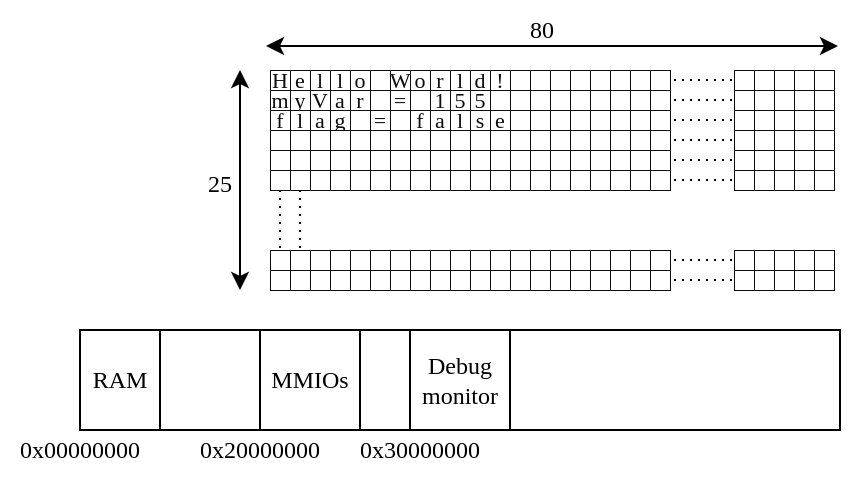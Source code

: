 <mxfile version="21.6.8" type="device">
  <diagram name="Page-1" id="7UJvqwtA53lMrA3YZl_T">
    <mxGraphModel dx="978" dy="571" grid="1" gridSize="10" guides="1" tooltips="1" connect="1" arrows="1" fold="1" page="1" pageScale="1" pageWidth="850" pageHeight="1100" math="0" shadow="0">
      <root>
        <mxCell id="0" />
        <mxCell id="1" parent="0" />
        <mxCell id="1Dst-Pp7yCYSwZfz3Zx6-1" value="" style="rounded=0;whiteSpace=wrap;html=1;fillColor=none;" parent="1" vertex="1">
          <mxGeometry x="150" y="250" width="380" height="50" as="geometry" />
        </mxCell>
        <mxCell id="1Dst-Pp7yCYSwZfz3Zx6-3" value="0x00000000" style="text;html=1;strokeColor=none;fillColor=none;align=center;verticalAlign=middle;whiteSpace=wrap;rounded=0;fontFamily=Computer Modern;" parent="1" vertex="1">
          <mxGeometry x="110" y="295" width="80" height="30" as="geometry" />
        </mxCell>
        <mxCell id="1Dst-Pp7yCYSwZfz3Zx6-6" value="0x20000000" style="text;html=1;strokeColor=none;fillColor=none;align=center;verticalAlign=middle;whiteSpace=wrap;rounded=0;fontFamily=Computer Modern;" parent="1" vertex="1">
          <mxGeometry x="200" y="295" width="80" height="30" as="geometry" />
        </mxCell>
        <mxCell id="1Dst-Pp7yCYSwZfz3Zx6-7" value="0x30000000" style="text;html=1;strokeColor=none;fillColor=none;align=center;verticalAlign=middle;whiteSpace=wrap;rounded=0;fontFamily=Computer Modern;" parent="1" vertex="1">
          <mxGeometry x="280" y="295" width="80" height="30" as="geometry" />
        </mxCell>
        <mxCell id="1Dst-Pp7yCYSwZfz3Zx6-11" value="RAM" style="rounded=0;whiteSpace=wrap;html=1;fontFamily=Computer Modern;" parent="1" vertex="1">
          <mxGeometry x="150" y="250" width="40" height="50" as="geometry" />
        </mxCell>
        <mxCell id="1Dst-Pp7yCYSwZfz3Zx6-12" value="MMIOs" style="rounded=0;whiteSpace=wrap;html=1;fontFamily=Computer Modern;" parent="1" vertex="1">
          <mxGeometry x="240" y="250" width="50" height="50" as="geometry" />
        </mxCell>
        <mxCell id="1Dst-Pp7yCYSwZfz3Zx6-13" value="Debug&lt;br&gt;monitor" style="rounded=0;whiteSpace=wrap;html=1;fontFamily=Computer Modern;" parent="1" vertex="1">
          <mxGeometry x="315" y="250" width="50" height="50" as="geometry" />
        </mxCell>
        <mxCell id="1Dst-Pp7yCYSwZfz3Zx6-14" value="H" style="rounded=0;whiteSpace=wrap;html=1;fontColor=#0D0D0D;strokeColor=#0D0D0D;fontFamily=Computer Modern;fontSize=11;strokeWidth=0.5;" parent="1" vertex="1">
          <mxGeometry x="245" y="120" width="10" height="10" as="geometry" />
        </mxCell>
        <mxCell id="1Dst-Pp7yCYSwZfz3Zx6-15" value="e" style="rounded=0;whiteSpace=wrap;html=1;fontColor=#0D0D0D;strokeColor=#0D0D0D;fontFamily=Computer Modern;fontSize=11;strokeWidth=0.5;" parent="1" vertex="1">
          <mxGeometry x="255" y="120" width="10" height="10" as="geometry" />
        </mxCell>
        <mxCell id="1Dst-Pp7yCYSwZfz3Zx6-16" value="l" style="rounded=0;whiteSpace=wrap;html=1;fontColor=#0D0D0D;strokeColor=#0D0D0D;fontFamily=Computer Modern;fontSize=11;strokeWidth=0.5;" parent="1" vertex="1">
          <mxGeometry x="265" y="120" width="10" height="10" as="geometry" />
        </mxCell>
        <mxCell id="1Dst-Pp7yCYSwZfz3Zx6-17" value="l" style="rounded=0;whiteSpace=wrap;html=1;fontColor=#0D0D0D;strokeColor=#0D0D0D;fontFamily=Computer Modern;fontSize=11;strokeWidth=0.5;" parent="1" vertex="1">
          <mxGeometry x="275" y="120" width="10" height="10" as="geometry" />
        </mxCell>
        <mxCell id="1Dst-Pp7yCYSwZfz3Zx6-18" value="o" style="rounded=0;whiteSpace=wrap;html=1;fontColor=#0D0D0D;strokeColor=#0D0D0D;fontFamily=Computer Modern;fontSize=11;strokeWidth=0.5;" parent="1" vertex="1">
          <mxGeometry x="285" y="120" width="10" height="10" as="geometry" />
        </mxCell>
        <mxCell id="1Dst-Pp7yCYSwZfz3Zx6-19" value="" style="rounded=0;whiteSpace=wrap;html=1;fontColor=#B3B3B3;strokeColor=#0D0D0D;fontSize=11;strokeWidth=0.5;" parent="1" vertex="1">
          <mxGeometry x="295" y="120" width="10" height="10" as="geometry" />
        </mxCell>
        <mxCell id="1Dst-Pp7yCYSwZfz3Zx6-20" value="W" style="rounded=0;whiteSpace=wrap;html=1;fontColor=#0D0D0D;strokeColor=#0D0D0D;fontFamily=Computer Modern;fontSize=11;strokeWidth=0.5;" parent="1" vertex="1">
          <mxGeometry x="305" y="120" width="10" height="10" as="geometry" />
        </mxCell>
        <mxCell id="1Dst-Pp7yCYSwZfz3Zx6-21" value="o" style="rounded=0;whiteSpace=wrap;html=1;fontColor=#0D0D0D;strokeColor=#0D0D0D;fontFamily=Computer Modern;fontSize=11;strokeWidth=0.5;" parent="1" vertex="1">
          <mxGeometry x="315" y="120" width="10" height="10" as="geometry" />
        </mxCell>
        <mxCell id="1Dst-Pp7yCYSwZfz3Zx6-22" value="r" style="rounded=0;whiteSpace=wrap;html=1;fontColor=#0D0D0D;strokeColor=#0D0D0D;fontFamily=Computer Modern;fontSize=11;strokeWidth=0.5;" parent="1" vertex="1">
          <mxGeometry x="325" y="120" width="10" height="10" as="geometry" />
        </mxCell>
        <mxCell id="1Dst-Pp7yCYSwZfz3Zx6-23" value="l" style="rounded=0;whiteSpace=wrap;html=1;fontColor=#0D0D0D;strokeColor=#0D0D0D;fontFamily=Computer Modern;fontSize=11;strokeWidth=0.5;" parent="1" vertex="1">
          <mxGeometry x="335" y="120" width="10" height="10" as="geometry" />
        </mxCell>
        <mxCell id="1Dst-Pp7yCYSwZfz3Zx6-24" value="d" style="rounded=0;whiteSpace=wrap;html=1;fontColor=#0D0D0D;strokeColor=#0D0D0D;fontFamily=Computer Modern;fontSize=11;strokeWidth=0.5;" parent="1" vertex="1">
          <mxGeometry x="345" y="120" width="10" height="10" as="geometry" />
        </mxCell>
        <mxCell id="1Dst-Pp7yCYSwZfz3Zx6-25" value="!" style="rounded=0;whiteSpace=wrap;html=1;fontColor=#0D0D0D;strokeColor=#0D0D0D;fontFamily=Computer Modern;fontSize=11;strokeWidth=0.5;" parent="1" vertex="1">
          <mxGeometry x="355" y="120" width="10" height="10" as="geometry" />
        </mxCell>
        <mxCell id="1Dst-Pp7yCYSwZfz3Zx6-26" value="" style="rounded=0;whiteSpace=wrap;html=1;fontColor=#B3B3B3;strokeColor=#0D0D0D;strokeWidth=0.5;" parent="1" vertex="1">
          <mxGeometry x="365" y="120" width="10" height="10" as="geometry" />
        </mxCell>
        <mxCell id="1Dst-Pp7yCYSwZfz3Zx6-27" value="" style="rounded=0;whiteSpace=wrap;html=1;fontColor=#B3B3B3;strokeColor=#0D0D0D;strokeWidth=0.5;" parent="1" vertex="1">
          <mxGeometry x="375" y="120" width="10" height="10" as="geometry" />
        </mxCell>
        <mxCell id="1Dst-Pp7yCYSwZfz3Zx6-28" value="" style="rounded=0;whiteSpace=wrap;html=1;fontColor=#B3B3B3;strokeColor=#0D0D0D;strokeWidth=0.5;" parent="1" vertex="1">
          <mxGeometry x="385" y="120" width="10" height="10" as="geometry" />
        </mxCell>
        <mxCell id="1Dst-Pp7yCYSwZfz3Zx6-29" value="" style="rounded=0;whiteSpace=wrap;html=1;fontColor=#B3B3B3;strokeColor=#0D0D0D;strokeWidth=0.5;" parent="1" vertex="1">
          <mxGeometry x="395" y="120" width="10" height="10" as="geometry" />
        </mxCell>
        <mxCell id="1Dst-Pp7yCYSwZfz3Zx6-30" value="" style="rounded=0;whiteSpace=wrap;html=1;fontColor=#B3B3B3;strokeColor=#0D0D0D;strokeWidth=0.5;" parent="1" vertex="1">
          <mxGeometry x="405" y="120" width="10" height="10" as="geometry" />
        </mxCell>
        <mxCell id="1Dst-Pp7yCYSwZfz3Zx6-31" value="" style="rounded=0;whiteSpace=wrap;html=1;fontColor=#B3B3B3;strokeColor=#0D0D0D;strokeWidth=0.5;" parent="1" vertex="1">
          <mxGeometry x="415" y="120" width="10" height="10" as="geometry" />
        </mxCell>
        <mxCell id="1Dst-Pp7yCYSwZfz3Zx6-32" value="" style="rounded=0;whiteSpace=wrap;html=1;fontColor=#B3B3B3;strokeColor=#0D0D0D;strokeWidth=0.5;" parent="1" vertex="1">
          <mxGeometry x="425" y="120" width="10" height="10" as="geometry" />
        </mxCell>
        <mxCell id="1Dst-Pp7yCYSwZfz3Zx6-33" value="" style="rounded=0;whiteSpace=wrap;html=1;fontColor=#B3B3B3;strokeColor=#0D0D0D;strokeWidth=0.5;" parent="1" vertex="1">
          <mxGeometry x="435" y="120" width="10" height="10" as="geometry" />
        </mxCell>
        <mxCell id="1Dst-Pp7yCYSwZfz3Zx6-59" value="" style="rounded=0;whiteSpace=wrap;html=1;fontColor=#B3B3B3;strokeColor=#0D0D0D;strokeWidth=0.5;" parent="1" vertex="1">
          <mxGeometry x="477" y="120" width="10" height="10" as="geometry" />
        </mxCell>
        <mxCell id="1Dst-Pp7yCYSwZfz3Zx6-60" value="" style="rounded=0;whiteSpace=wrap;html=1;fontColor=#B3B3B3;strokeColor=#0D0D0D;strokeWidth=0.5;" parent="1" vertex="1">
          <mxGeometry x="487" y="120" width="10" height="10" as="geometry" />
        </mxCell>
        <mxCell id="1Dst-Pp7yCYSwZfz3Zx6-61" value="" style="rounded=0;whiteSpace=wrap;html=1;fontColor=#B3B3B3;strokeColor=#0D0D0D;strokeWidth=0.5;" parent="1" vertex="1">
          <mxGeometry x="497" y="120" width="10" height="10" as="geometry" />
        </mxCell>
        <mxCell id="1Dst-Pp7yCYSwZfz3Zx6-62" value="" style="rounded=0;whiteSpace=wrap;html=1;fontColor=#B3B3B3;strokeColor=#0D0D0D;strokeWidth=0.5;" parent="1" vertex="1">
          <mxGeometry x="507" y="120" width="10" height="10" as="geometry" />
        </mxCell>
        <mxCell id="1Dst-Pp7yCYSwZfz3Zx6-63" value="" style="rounded=0;whiteSpace=wrap;html=1;fontColor=#B3B3B3;strokeColor=#0D0D0D;strokeWidth=0.5;" parent="1" vertex="1">
          <mxGeometry x="517" y="120" width="10" height="10" as="geometry" />
        </mxCell>
        <mxCell id="1Dst-Pp7yCYSwZfz3Zx6-64" value="" style="endArrow=none;dashed=1;html=1;dashPattern=1 3;strokeWidth=1;rounded=0;exitX=1;exitY=0.5;exitDx=0;exitDy=0;entryX=0;entryY=0.5;entryDx=0;entryDy=0;fontColor=#B3B3B3;strokeColor=#0D0D0D;" parent="1" edge="1">
          <mxGeometry width="50" height="50" relative="1" as="geometry">
            <mxPoint x="447" y="125" as="sourcePoint" />
            <mxPoint x="477" y="125" as="targetPoint" />
          </mxGeometry>
        </mxCell>
        <mxCell id="1Dst-Pp7yCYSwZfz3Zx6-65" value="m" style="rounded=0;whiteSpace=wrap;html=1;fontColor=#0D0D0D;strokeColor=#0D0D0D;strokeWidth=0.5;fontSize=11;fontFamily=Computer Modern;" parent="1" vertex="1">
          <mxGeometry x="245" y="130" width="10" height="10" as="geometry" />
        </mxCell>
        <mxCell id="1Dst-Pp7yCYSwZfz3Zx6-66" value="y" style="rounded=0;whiteSpace=wrap;html=1;fontColor=#0D0D0D;strokeColor=#0D0D0D;strokeWidth=0.5;fontSize=11;fontFamily=Computer Modern;" parent="1" vertex="1">
          <mxGeometry x="255" y="130" width="10" height="10" as="geometry" />
        </mxCell>
        <mxCell id="1Dst-Pp7yCYSwZfz3Zx6-67" value="&lt;font style=&quot;font-size: 11px;&quot;&gt;V&lt;/font&gt;" style="rounded=0;whiteSpace=wrap;html=1;fontColor=#0D0D0D;strokeColor=#0D0D0D;strokeWidth=0.5;fontSize=11;fontFamily=Computer Modern;" parent="1" vertex="1">
          <mxGeometry x="265" y="130" width="10" height="10" as="geometry" />
        </mxCell>
        <mxCell id="1Dst-Pp7yCYSwZfz3Zx6-68" value="a" style="rounded=0;whiteSpace=wrap;html=1;fontColor=#0D0D0D;strokeColor=#0D0D0D;strokeWidth=0.5;fontSize=11;fontFamily=Computer Modern;" parent="1" vertex="1">
          <mxGeometry x="275" y="130" width="10" height="10" as="geometry" />
        </mxCell>
        <mxCell id="1Dst-Pp7yCYSwZfz3Zx6-69" value="r" style="rounded=0;whiteSpace=wrap;html=1;fontColor=#0D0D0D;strokeColor=#0D0D0D;strokeWidth=0.5;fontSize=11;fontFamily=Computer Modern;" parent="1" vertex="1">
          <mxGeometry x="285" y="130" width="10" height="10" as="geometry" />
        </mxCell>
        <mxCell id="1Dst-Pp7yCYSwZfz3Zx6-70" value="" style="rounded=0;whiteSpace=wrap;html=1;fontColor=#0D0D0D;strokeColor=#0D0D0D;strokeWidth=0.5;fontSize=11;fontFamily=Computer Modern;" parent="1" vertex="1">
          <mxGeometry x="295" y="130" width="10" height="10" as="geometry" />
        </mxCell>
        <mxCell id="1Dst-Pp7yCYSwZfz3Zx6-71" value="=" style="rounded=0;whiteSpace=wrap;html=1;fontColor=#0D0D0D;strokeColor=#0D0D0D;strokeWidth=0.5;fontFamily=Computer Modern;fontSize=11;" parent="1" vertex="1">
          <mxGeometry x="305" y="130" width="10" height="10" as="geometry" />
        </mxCell>
        <mxCell id="1Dst-Pp7yCYSwZfz3Zx6-72" value="" style="rounded=0;whiteSpace=wrap;html=1;fontColor=#0D0D0D;strokeColor=#0D0D0D;strokeWidth=0.5;fontSize=11;fontFamily=Computer Modern;" parent="1" vertex="1">
          <mxGeometry x="315" y="130" width="10" height="10" as="geometry" />
        </mxCell>
        <mxCell id="1Dst-Pp7yCYSwZfz3Zx6-73" value="1" style="rounded=0;whiteSpace=wrap;html=1;fontColor=#0D0D0D;strokeColor=#0D0D0D;strokeWidth=0.5;fontFamily=Computer Modern;fontSize=11;" parent="1" vertex="1">
          <mxGeometry x="325" y="130" width="10" height="10" as="geometry" />
        </mxCell>
        <mxCell id="1Dst-Pp7yCYSwZfz3Zx6-74" value="5" style="rounded=0;whiteSpace=wrap;html=1;fontColor=#0D0D0D;strokeColor=#0D0D0D;strokeWidth=0.5;fontSize=11;fontFamily=Computer Modern;" parent="1" vertex="1">
          <mxGeometry x="335" y="130" width="10" height="10" as="geometry" />
        </mxCell>
        <mxCell id="1Dst-Pp7yCYSwZfz3Zx6-75" value="5" style="rounded=0;whiteSpace=wrap;html=1;fontColor=#0D0D0D;strokeColor=#0D0D0D;strokeWidth=0.5;fontSize=11;fontFamily=Computer Modern;" parent="1" vertex="1">
          <mxGeometry x="345" y="130" width="10" height="10" as="geometry" />
        </mxCell>
        <mxCell id="1Dst-Pp7yCYSwZfz3Zx6-76" value="" style="rounded=0;whiteSpace=wrap;html=1;fontColor=#0D0D0D;strokeColor=#0D0D0D;strokeWidth=0.5;fontSize=11;fontFamily=Computer Modern;" parent="1" vertex="1">
          <mxGeometry x="355" y="130" width="10" height="10" as="geometry" />
        </mxCell>
        <mxCell id="1Dst-Pp7yCYSwZfz3Zx6-77" value="" style="rounded=0;whiteSpace=wrap;html=1;fontColor=#B3B3B3;strokeColor=#0D0D0D;strokeWidth=0.5;" parent="1" vertex="1">
          <mxGeometry x="365" y="130" width="10" height="10" as="geometry" />
        </mxCell>
        <mxCell id="1Dst-Pp7yCYSwZfz3Zx6-78" value="" style="rounded=0;whiteSpace=wrap;html=1;fontColor=#B3B3B3;strokeColor=#0D0D0D;strokeWidth=0.5;" parent="1" vertex="1">
          <mxGeometry x="375" y="130" width="10" height="10" as="geometry" />
        </mxCell>
        <mxCell id="1Dst-Pp7yCYSwZfz3Zx6-79" value="" style="rounded=0;whiteSpace=wrap;html=1;fontColor=#B3B3B3;strokeColor=#0D0D0D;strokeWidth=0.5;" parent="1" vertex="1">
          <mxGeometry x="385" y="130" width="10" height="10" as="geometry" />
        </mxCell>
        <mxCell id="1Dst-Pp7yCYSwZfz3Zx6-80" value="" style="rounded=0;whiteSpace=wrap;html=1;fontColor=#B3B3B3;strokeColor=#0D0D0D;strokeWidth=0.5;" parent="1" vertex="1">
          <mxGeometry x="395" y="130" width="10" height="10" as="geometry" />
        </mxCell>
        <mxCell id="1Dst-Pp7yCYSwZfz3Zx6-81" value="" style="rounded=0;whiteSpace=wrap;html=1;fontColor=#B3B3B3;strokeColor=#0D0D0D;strokeWidth=0.5;" parent="1" vertex="1">
          <mxGeometry x="405" y="130" width="10" height="10" as="geometry" />
        </mxCell>
        <mxCell id="1Dst-Pp7yCYSwZfz3Zx6-82" value="" style="rounded=0;whiteSpace=wrap;html=1;fontColor=#B3B3B3;strokeColor=#0D0D0D;strokeWidth=0.5;" parent="1" vertex="1">
          <mxGeometry x="415" y="130" width="10" height="10" as="geometry" />
        </mxCell>
        <mxCell id="1Dst-Pp7yCYSwZfz3Zx6-83" value="" style="rounded=0;whiteSpace=wrap;html=1;fontColor=#B3B3B3;strokeColor=#0D0D0D;strokeWidth=0.5;" parent="1" vertex="1">
          <mxGeometry x="425" y="130" width="10" height="10" as="geometry" />
        </mxCell>
        <mxCell id="1Dst-Pp7yCYSwZfz3Zx6-84" value="" style="rounded=0;whiteSpace=wrap;html=1;fontColor=#B3B3B3;strokeColor=#0D0D0D;strokeWidth=0.5;" parent="1" vertex="1">
          <mxGeometry x="435" y="130" width="10" height="10" as="geometry" />
        </mxCell>
        <mxCell id="1Dst-Pp7yCYSwZfz3Zx6-85" value="" style="rounded=0;whiteSpace=wrap;html=1;fontColor=#B3B3B3;strokeColor=#0D0D0D;strokeWidth=0.5;" parent="1" vertex="1">
          <mxGeometry x="477" y="130" width="10" height="10" as="geometry" />
        </mxCell>
        <mxCell id="1Dst-Pp7yCYSwZfz3Zx6-86" value="" style="rounded=0;whiteSpace=wrap;html=1;fontColor=#B3B3B3;strokeColor=#0D0D0D;strokeWidth=0.5;" parent="1" vertex="1">
          <mxGeometry x="487" y="130" width="10" height="10" as="geometry" />
        </mxCell>
        <mxCell id="1Dst-Pp7yCYSwZfz3Zx6-87" value="" style="rounded=0;whiteSpace=wrap;html=1;fontColor=#B3B3B3;strokeColor=#0D0D0D;strokeWidth=0.5;" parent="1" vertex="1">
          <mxGeometry x="497" y="130" width="10" height="10" as="geometry" />
        </mxCell>
        <mxCell id="1Dst-Pp7yCYSwZfz3Zx6-88" value="" style="rounded=0;whiteSpace=wrap;html=1;fontColor=#B3B3B3;strokeColor=#0D0D0D;strokeWidth=0.5;" parent="1" vertex="1">
          <mxGeometry x="507" y="130" width="10" height="10" as="geometry" />
        </mxCell>
        <mxCell id="1Dst-Pp7yCYSwZfz3Zx6-89" value="" style="rounded=0;whiteSpace=wrap;html=1;fontColor=#B3B3B3;strokeColor=#0D0D0D;strokeWidth=0.5;" parent="1" vertex="1">
          <mxGeometry x="517" y="130" width="10" height="10" as="geometry" />
        </mxCell>
        <mxCell id="1Dst-Pp7yCYSwZfz3Zx6-90" value="" style="endArrow=none;dashed=1;html=1;dashPattern=1 3;strokeWidth=1;rounded=0;exitX=1;exitY=0.5;exitDx=0;exitDy=0;entryX=0;entryY=0.5;entryDx=0;entryDy=0;fontColor=#B3B3B3;strokeColor=#0D0D0D;" parent="1" edge="1">
          <mxGeometry width="50" height="50" relative="1" as="geometry">
            <mxPoint x="447" y="135" as="sourcePoint" />
            <mxPoint x="477" y="135" as="targetPoint" />
          </mxGeometry>
        </mxCell>
        <mxCell id="1Dst-Pp7yCYSwZfz3Zx6-91" value="f" style="rounded=0;whiteSpace=wrap;html=1;fontColor=#0D0D0D;strokeColor=#0D0D0D;strokeWidth=0.5;fontSize=11;fontFamily=Computer Modern;" parent="1" vertex="1">
          <mxGeometry x="245" y="140" width="10" height="10" as="geometry" />
        </mxCell>
        <mxCell id="1Dst-Pp7yCYSwZfz3Zx6-92" value="l" style="rounded=0;whiteSpace=wrap;html=1;fontColor=#0D0D0D;strokeColor=#0D0D0D;strokeWidth=0.5;fontSize=11;fontFamily=Computer Modern;" parent="1" vertex="1">
          <mxGeometry x="255" y="140" width="10" height="10" as="geometry" />
        </mxCell>
        <mxCell id="1Dst-Pp7yCYSwZfz3Zx6-93" value="a" style="rounded=0;whiteSpace=wrap;html=1;fontColor=#0D0D0D;strokeColor=#0D0D0D;strokeWidth=0.5;fontSize=11;fontFamily=Computer Modern;" parent="1" vertex="1">
          <mxGeometry x="265" y="140" width="10" height="10" as="geometry" />
        </mxCell>
        <mxCell id="1Dst-Pp7yCYSwZfz3Zx6-94" value="g" style="rounded=0;whiteSpace=wrap;html=1;fontColor=#0D0D0D;strokeColor=#0D0D0D;strokeWidth=0.5;fontSize=11;fontFamily=Computer Modern;" parent="1" vertex="1">
          <mxGeometry x="275" y="140" width="10" height="10" as="geometry" />
        </mxCell>
        <mxCell id="1Dst-Pp7yCYSwZfz3Zx6-95" value="" style="rounded=0;whiteSpace=wrap;html=1;fontColor=#B3B3B3;strokeColor=#0D0D0D;strokeWidth=0.5;" parent="1" vertex="1">
          <mxGeometry x="285" y="140" width="10" height="10" as="geometry" />
        </mxCell>
        <mxCell id="1Dst-Pp7yCYSwZfz3Zx6-96" value="=" style="rounded=0;whiteSpace=wrap;html=1;fontColor=#0D0D0D;strokeColor=#0D0D0D;strokeWidth=0.5;fontSize=11;fontFamily=Computer Modern;" parent="1" vertex="1">
          <mxGeometry x="295" y="140" width="10" height="10" as="geometry" />
        </mxCell>
        <mxCell id="1Dst-Pp7yCYSwZfz3Zx6-97" value="" style="rounded=0;whiteSpace=wrap;html=1;fontColor=#B3B3B3;strokeColor=#0D0D0D;strokeWidth=0.5;" parent="1" vertex="1">
          <mxGeometry x="305" y="140" width="10" height="10" as="geometry" />
        </mxCell>
        <mxCell id="1Dst-Pp7yCYSwZfz3Zx6-98" value="f" style="rounded=0;whiteSpace=wrap;html=1;fontColor=#0D0D0D;strokeColor=#0D0D0D;strokeWidth=0.5;fontSize=11;fontFamily=Computer Modern;" parent="1" vertex="1">
          <mxGeometry x="315" y="140" width="10" height="10" as="geometry" />
        </mxCell>
        <mxCell id="1Dst-Pp7yCYSwZfz3Zx6-99" value="a" style="rounded=0;whiteSpace=wrap;html=1;fontColor=#0D0D0D;strokeColor=#0D0D0D;strokeWidth=0.5;fontSize=11;fontFamily=Computer Modern;" parent="1" vertex="1">
          <mxGeometry x="325" y="140" width="10" height="10" as="geometry" />
        </mxCell>
        <mxCell id="1Dst-Pp7yCYSwZfz3Zx6-100" value="l" style="rounded=0;whiteSpace=wrap;html=1;fontColor=#0D0D0D;strokeColor=#0D0D0D;strokeWidth=0.5;fontSize=11;fontFamily=Computer Modern;" parent="1" vertex="1">
          <mxGeometry x="335" y="140" width="10" height="10" as="geometry" />
        </mxCell>
        <mxCell id="1Dst-Pp7yCYSwZfz3Zx6-101" value="s" style="rounded=0;whiteSpace=wrap;html=1;fontColor=#0D0D0D;strokeColor=#0D0D0D;strokeWidth=0.5;fontSize=11;fontFamily=Computer Modern;" parent="1" vertex="1">
          <mxGeometry x="345" y="140" width="10" height="10" as="geometry" />
        </mxCell>
        <mxCell id="1Dst-Pp7yCYSwZfz3Zx6-102" value="e" style="rounded=0;whiteSpace=wrap;html=1;fontColor=#0D0D0D;strokeColor=#0D0D0D;strokeWidth=0.5;fontSize=11;fontFamily=Computer Modern;" parent="1" vertex="1">
          <mxGeometry x="355" y="140" width="10" height="10" as="geometry" />
        </mxCell>
        <mxCell id="1Dst-Pp7yCYSwZfz3Zx6-103" value="" style="rounded=0;whiteSpace=wrap;html=1;fontColor=#B3B3B3;strokeColor=#0D0D0D;strokeWidth=0.5;" parent="1" vertex="1">
          <mxGeometry x="365" y="140" width="10" height="10" as="geometry" />
        </mxCell>
        <mxCell id="1Dst-Pp7yCYSwZfz3Zx6-104" value="" style="rounded=0;whiteSpace=wrap;html=1;fontColor=#B3B3B3;strokeColor=#0D0D0D;strokeWidth=0.5;" parent="1" vertex="1">
          <mxGeometry x="375" y="140" width="10" height="10" as="geometry" />
        </mxCell>
        <mxCell id="1Dst-Pp7yCYSwZfz3Zx6-105" value="" style="rounded=0;whiteSpace=wrap;html=1;fontColor=#B3B3B3;strokeColor=#0D0D0D;strokeWidth=0.5;" parent="1" vertex="1">
          <mxGeometry x="385" y="140" width="10" height="10" as="geometry" />
        </mxCell>
        <mxCell id="1Dst-Pp7yCYSwZfz3Zx6-106" value="" style="rounded=0;whiteSpace=wrap;html=1;fontColor=#B3B3B3;strokeColor=#0D0D0D;strokeWidth=0.5;" parent="1" vertex="1">
          <mxGeometry x="395" y="140" width="10" height="10" as="geometry" />
        </mxCell>
        <mxCell id="1Dst-Pp7yCYSwZfz3Zx6-107" value="" style="rounded=0;whiteSpace=wrap;html=1;fontColor=#B3B3B3;strokeColor=#0D0D0D;strokeWidth=0.5;" parent="1" vertex="1">
          <mxGeometry x="405" y="140" width="10" height="10" as="geometry" />
        </mxCell>
        <mxCell id="1Dst-Pp7yCYSwZfz3Zx6-108" value="" style="rounded=0;whiteSpace=wrap;html=1;fontColor=#B3B3B3;strokeColor=#0D0D0D;strokeWidth=0.5;" parent="1" vertex="1">
          <mxGeometry x="415" y="140" width="10" height="10" as="geometry" />
        </mxCell>
        <mxCell id="1Dst-Pp7yCYSwZfz3Zx6-109" value="" style="rounded=0;whiteSpace=wrap;html=1;fontColor=#B3B3B3;strokeColor=#0D0D0D;strokeWidth=0.5;" parent="1" vertex="1">
          <mxGeometry x="425" y="140" width="10" height="10" as="geometry" />
        </mxCell>
        <mxCell id="1Dst-Pp7yCYSwZfz3Zx6-110" value="" style="rounded=0;whiteSpace=wrap;html=1;fontColor=#B3B3B3;strokeColor=#0D0D0D;strokeWidth=0.5;" parent="1" vertex="1">
          <mxGeometry x="435" y="140" width="10" height="10" as="geometry" />
        </mxCell>
        <mxCell id="1Dst-Pp7yCYSwZfz3Zx6-111" value="" style="rounded=0;whiteSpace=wrap;html=1;fontColor=#B3B3B3;strokeColor=#0D0D0D;strokeWidth=0.5;" parent="1" vertex="1">
          <mxGeometry x="477" y="140" width="10" height="10" as="geometry" />
        </mxCell>
        <mxCell id="1Dst-Pp7yCYSwZfz3Zx6-112" value="" style="rounded=0;whiteSpace=wrap;html=1;fontColor=#B3B3B3;strokeColor=#0D0D0D;strokeWidth=0.5;" parent="1" vertex="1">
          <mxGeometry x="487" y="140" width="10" height="10" as="geometry" />
        </mxCell>
        <mxCell id="1Dst-Pp7yCYSwZfz3Zx6-113" value="" style="rounded=0;whiteSpace=wrap;html=1;fontColor=#B3B3B3;strokeColor=#0D0D0D;strokeWidth=0.5;" parent="1" vertex="1">
          <mxGeometry x="497" y="140" width="10" height="10" as="geometry" />
        </mxCell>
        <mxCell id="1Dst-Pp7yCYSwZfz3Zx6-114" value="" style="rounded=0;whiteSpace=wrap;html=1;fontColor=#B3B3B3;strokeColor=#0D0D0D;strokeWidth=0.5;" parent="1" vertex="1">
          <mxGeometry x="507" y="140" width="10" height="10" as="geometry" />
        </mxCell>
        <mxCell id="1Dst-Pp7yCYSwZfz3Zx6-115" value="" style="rounded=0;whiteSpace=wrap;html=1;fontColor=#B3B3B3;strokeColor=#0D0D0D;strokeWidth=0.5;" parent="1" vertex="1">
          <mxGeometry x="517" y="140" width="10" height="10" as="geometry" />
        </mxCell>
        <mxCell id="1Dst-Pp7yCYSwZfz3Zx6-116" value="" style="endArrow=none;dashed=1;html=1;dashPattern=1 3;strokeWidth=1;rounded=0;exitX=1;exitY=0.5;exitDx=0;exitDy=0;entryX=0;entryY=0.5;entryDx=0;entryDy=0;fontColor=#B3B3B3;strokeColor=#0D0D0D;" parent="1" edge="1">
          <mxGeometry width="50" height="50" relative="1" as="geometry">
            <mxPoint x="447" y="145" as="sourcePoint" />
            <mxPoint x="477" y="145" as="targetPoint" />
          </mxGeometry>
        </mxCell>
        <mxCell id="1Dst-Pp7yCYSwZfz3Zx6-117" value="" style="rounded=0;whiteSpace=wrap;html=1;fontColor=#B3B3B3;strokeColor=#0D0D0D;strokeWidth=0.5;" parent="1" vertex="1">
          <mxGeometry x="245" y="210" width="10" height="10" as="geometry" />
        </mxCell>
        <mxCell id="1Dst-Pp7yCYSwZfz3Zx6-118" value="" style="rounded=0;whiteSpace=wrap;html=1;fontColor=#B3B3B3;strokeColor=#0D0D0D;strokeWidth=0.5;" parent="1" vertex="1">
          <mxGeometry x="255" y="210" width="10" height="10" as="geometry" />
        </mxCell>
        <mxCell id="1Dst-Pp7yCYSwZfz3Zx6-119" value="" style="rounded=0;whiteSpace=wrap;html=1;fontColor=#B3B3B3;strokeColor=#0D0D0D;strokeWidth=0.5;" parent="1" vertex="1">
          <mxGeometry x="265" y="210" width="10" height="10" as="geometry" />
        </mxCell>
        <mxCell id="1Dst-Pp7yCYSwZfz3Zx6-120" value="" style="rounded=0;whiteSpace=wrap;html=1;fontColor=#B3B3B3;strokeColor=#0D0D0D;strokeWidth=0.5;" parent="1" vertex="1">
          <mxGeometry x="275" y="210" width="10" height="10" as="geometry" />
        </mxCell>
        <mxCell id="1Dst-Pp7yCYSwZfz3Zx6-121" value="" style="rounded=0;whiteSpace=wrap;html=1;fontColor=#B3B3B3;strokeColor=#0D0D0D;strokeWidth=0.5;" parent="1" vertex="1">
          <mxGeometry x="285" y="210" width="10" height="10" as="geometry" />
        </mxCell>
        <mxCell id="1Dst-Pp7yCYSwZfz3Zx6-122" value="" style="rounded=0;whiteSpace=wrap;html=1;fontColor=#B3B3B3;strokeColor=#0D0D0D;strokeWidth=0.5;" parent="1" vertex="1">
          <mxGeometry x="295" y="210" width="10" height="10" as="geometry" />
        </mxCell>
        <mxCell id="1Dst-Pp7yCYSwZfz3Zx6-123" value="" style="rounded=0;whiteSpace=wrap;html=1;fontColor=#B3B3B3;strokeColor=#0D0D0D;strokeWidth=0.5;" parent="1" vertex="1">
          <mxGeometry x="305" y="210" width="10" height="10" as="geometry" />
        </mxCell>
        <mxCell id="1Dst-Pp7yCYSwZfz3Zx6-124" value="" style="rounded=0;whiteSpace=wrap;html=1;fontColor=#B3B3B3;strokeColor=#0D0D0D;strokeWidth=0.5;" parent="1" vertex="1">
          <mxGeometry x="315" y="210" width="10" height="10" as="geometry" />
        </mxCell>
        <mxCell id="1Dst-Pp7yCYSwZfz3Zx6-125" value="" style="rounded=0;whiteSpace=wrap;html=1;fontColor=#B3B3B3;strokeColor=#0D0D0D;strokeWidth=0.5;" parent="1" vertex="1">
          <mxGeometry x="325" y="210" width="10" height="10" as="geometry" />
        </mxCell>
        <mxCell id="1Dst-Pp7yCYSwZfz3Zx6-126" value="" style="rounded=0;whiteSpace=wrap;html=1;fontColor=#B3B3B3;strokeColor=#0D0D0D;strokeWidth=0.5;" parent="1" vertex="1">
          <mxGeometry x="335" y="210" width="10" height="10" as="geometry" />
        </mxCell>
        <mxCell id="1Dst-Pp7yCYSwZfz3Zx6-127" value="" style="rounded=0;whiteSpace=wrap;html=1;fontColor=#B3B3B3;strokeColor=#0D0D0D;strokeWidth=0.5;" parent="1" vertex="1">
          <mxGeometry x="345" y="210" width="10" height="10" as="geometry" />
        </mxCell>
        <mxCell id="1Dst-Pp7yCYSwZfz3Zx6-128" value="" style="rounded=0;whiteSpace=wrap;html=1;fontColor=#B3B3B3;strokeColor=#0D0D0D;strokeWidth=0.5;" parent="1" vertex="1">
          <mxGeometry x="355" y="210" width="10" height="10" as="geometry" />
        </mxCell>
        <mxCell id="1Dst-Pp7yCYSwZfz3Zx6-129" value="" style="rounded=0;whiteSpace=wrap;html=1;fontColor=#B3B3B3;strokeColor=#0D0D0D;strokeWidth=0.5;" parent="1" vertex="1">
          <mxGeometry x="365" y="210" width="10" height="10" as="geometry" />
        </mxCell>
        <mxCell id="1Dst-Pp7yCYSwZfz3Zx6-130" value="" style="rounded=0;whiteSpace=wrap;html=1;fontColor=#B3B3B3;strokeColor=#0D0D0D;strokeWidth=0.5;" parent="1" vertex="1">
          <mxGeometry x="375" y="210" width="10" height="10" as="geometry" />
        </mxCell>
        <mxCell id="1Dst-Pp7yCYSwZfz3Zx6-131" value="" style="rounded=0;whiteSpace=wrap;html=1;fontColor=#B3B3B3;strokeColor=#0D0D0D;strokeWidth=0.5;" parent="1" vertex="1">
          <mxGeometry x="385" y="210" width="10" height="10" as="geometry" />
        </mxCell>
        <mxCell id="1Dst-Pp7yCYSwZfz3Zx6-132" value="" style="rounded=0;whiteSpace=wrap;html=1;fontColor=#B3B3B3;strokeColor=#0D0D0D;strokeWidth=0.5;" parent="1" vertex="1">
          <mxGeometry x="395" y="210" width="10" height="10" as="geometry" />
        </mxCell>
        <mxCell id="1Dst-Pp7yCYSwZfz3Zx6-133" value="" style="rounded=0;whiteSpace=wrap;html=1;fontColor=#B3B3B3;strokeColor=#0D0D0D;strokeWidth=0.5;" parent="1" vertex="1">
          <mxGeometry x="405" y="210" width="10" height="10" as="geometry" />
        </mxCell>
        <mxCell id="1Dst-Pp7yCYSwZfz3Zx6-134" value="" style="rounded=0;whiteSpace=wrap;html=1;fontColor=#B3B3B3;strokeColor=#0D0D0D;strokeWidth=0.5;" parent="1" vertex="1">
          <mxGeometry x="415" y="210" width="10" height="10" as="geometry" />
        </mxCell>
        <mxCell id="1Dst-Pp7yCYSwZfz3Zx6-135" value="" style="rounded=0;whiteSpace=wrap;html=1;fontColor=#B3B3B3;strokeColor=#0D0D0D;strokeWidth=0.5;" parent="1" vertex="1">
          <mxGeometry x="425" y="210" width="10" height="10" as="geometry" />
        </mxCell>
        <mxCell id="1Dst-Pp7yCYSwZfz3Zx6-136" value="" style="rounded=0;whiteSpace=wrap;html=1;fontColor=#B3B3B3;strokeColor=#0D0D0D;strokeWidth=0.5;" parent="1" vertex="1">
          <mxGeometry x="435" y="210" width="10" height="10" as="geometry" />
        </mxCell>
        <mxCell id="1Dst-Pp7yCYSwZfz3Zx6-137" value="" style="rounded=0;whiteSpace=wrap;html=1;fontColor=#B3B3B3;strokeColor=#0D0D0D;strokeWidth=0.5;" parent="1" vertex="1">
          <mxGeometry x="477" y="210" width="10" height="10" as="geometry" />
        </mxCell>
        <mxCell id="1Dst-Pp7yCYSwZfz3Zx6-138" value="" style="rounded=0;whiteSpace=wrap;html=1;fontColor=#B3B3B3;strokeColor=#0D0D0D;strokeWidth=0.5;" parent="1" vertex="1">
          <mxGeometry x="487" y="210" width="10" height="10" as="geometry" />
        </mxCell>
        <mxCell id="1Dst-Pp7yCYSwZfz3Zx6-139" value="" style="rounded=0;whiteSpace=wrap;html=1;fontColor=#B3B3B3;strokeColor=#0D0D0D;strokeWidth=0.5;" parent="1" vertex="1">
          <mxGeometry x="497" y="210" width="10" height="10" as="geometry" />
        </mxCell>
        <mxCell id="1Dst-Pp7yCYSwZfz3Zx6-140" value="" style="rounded=0;whiteSpace=wrap;html=1;fontColor=#B3B3B3;strokeColor=#0D0D0D;strokeWidth=0.5;" parent="1" vertex="1">
          <mxGeometry x="507" y="210" width="10" height="10" as="geometry" />
        </mxCell>
        <mxCell id="1Dst-Pp7yCYSwZfz3Zx6-141" value="" style="rounded=0;whiteSpace=wrap;html=1;fontColor=#B3B3B3;strokeColor=#0D0D0D;strokeWidth=0.5;" parent="1" vertex="1">
          <mxGeometry x="517" y="210" width="10" height="10" as="geometry" />
        </mxCell>
        <mxCell id="1Dst-Pp7yCYSwZfz3Zx6-142" value="" style="endArrow=none;dashed=1;html=1;dashPattern=1 3;strokeWidth=1;rounded=0;exitX=1;exitY=0.5;exitDx=0;exitDy=0;entryX=0;entryY=0.5;entryDx=0;entryDy=0;fontColor=#B3B3B3;strokeColor=#0D0D0D;" parent="1" edge="1">
          <mxGeometry width="50" height="50" relative="1" as="geometry">
            <mxPoint x="447" y="215" as="sourcePoint" />
            <mxPoint x="477" y="215" as="targetPoint" />
          </mxGeometry>
        </mxCell>
        <mxCell id="1Dst-Pp7yCYSwZfz3Zx6-143" value="" style="rounded=0;whiteSpace=wrap;html=1;fontColor=#B3B3B3;strokeColor=#0D0D0D;strokeWidth=0.5;" parent="1" vertex="1">
          <mxGeometry x="245" y="150" width="10" height="10" as="geometry" />
        </mxCell>
        <mxCell id="1Dst-Pp7yCYSwZfz3Zx6-144" value="" style="rounded=0;whiteSpace=wrap;html=1;fontColor=#B3B3B3;strokeColor=#0D0D0D;strokeWidth=0.5;" parent="1" vertex="1">
          <mxGeometry x="255" y="150" width="10" height="10" as="geometry" />
        </mxCell>
        <mxCell id="1Dst-Pp7yCYSwZfz3Zx6-145" value="" style="rounded=0;whiteSpace=wrap;html=1;fontColor=#B3B3B3;strokeColor=#0D0D0D;strokeWidth=0.5;" parent="1" vertex="1">
          <mxGeometry x="265" y="150" width="10" height="10" as="geometry" />
        </mxCell>
        <mxCell id="1Dst-Pp7yCYSwZfz3Zx6-146" value="" style="rounded=0;whiteSpace=wrap;html=1;fontColor=#B3B3B3;strokeColor=#0D0D0D;strokeWidth=0.5;" parent="1" vertex="1">
          <mxGeometry x="275" y="150" width="10" height="10" as="geometry" />
        </mxCell>
        <mxCell id="1Dst-Pp7yCYSwZfz3Zx6-147" value="" style="rounded=0;whiteSpace=wrap;html=1;fontColor=#B3B3B3;strokeColor=#0D0D0D;strokeWidth=0.5;" parent="1" vertex="1">
          <mxGeometry x="285" y="150" width="10" height="10" as="geometry" />
        </mxCell>
        <mxCell id="1Dst-Pp7yCYSwZfz3Zx6-148" value="" style="rounded=0;whiteSpace=wrap;html=1;fontColor=#B3B3B3;strokeColor=#0D0D0D;strokeWidth=0.5;" parent="1" vertex="1">
          <mxGeometry x="295" y="150" width="10" height="10" as="geometry" />
        </mxCell>
        <mxCell id="1Dst-Pp7yCYSwZfz3Zx6-149" value="" style="rounded=0;whiteSpace=wrap;html=1;fontColor=#B3B3B3;strokeColor=#0D0D0D;strokeWidth=0.5;" parent="1" vertex="1">
          <mxGeometry x="305" y="150" width="10" height="10" as="geometry" />
        </mxCell>
        <mxCell id="1Dst-Pp7yCYSwZfz3Zx6-150" value="" style="rounded=0;whiteSpace=wrap;html=1;fontColor=#B3B3B3;strokeColor=#0D0D0D;strokeWidth=0.5;" parent="1" vertex="1">
          <mxGeometry x="315" y="150" width="10" height="10" as="geometry" />
        </mxCell>
        <mxCell id="1Dst-Pp7yCYSwZfz3Zx6-151" value="" style="rounded=0;whiteSpace=wrap;html=1;fontColor=#B3B3B3;strokeColor=#0D0D0D;strokeWidth=0.5;" parent="1" vertex="1">
          <mxGeometry x="325" y="150" width="10" height="10" as="geometry" />
        </mxCell>
        <mxCell id="1Dst-Pp7yCYSwZfz3Zx6-152" value="" style="rounded=0;whiteSpace=wrap;html=1;fontColor=#B3B3B3;strokeColor=#0D0D0D;strokeWidth=0.5;" parent="1" vertex="1">
          <mxGeometry x="335" y="150" width="10" height="10" as="geometry" />
        </mxCell>
        <mxCell id="1Dst-Pp7yCYSwZfz3Zx6-153" value="" style="rounded=0;whiteSpace=wrap;html=1;fontColor=#B3B3B3;strokeColor=#0D0D0D;strokeWidth=0.5;" parent="1" vertex="1">
          <mxGeometry x="345" y="150" width="10" height="10" as="geometry" />
        </mxCell>
        <mxCell id="1Dst-Pp7yCYSwZfz3Zx6-154" value="" style="rounded=0;whiteSpace=wrap;html=1;fontColor=#B3B3B3;strokeColor=#0D0D0D;strokeWidth=0.5;" parent="1" vertex="1">
          <mxGeometry x="355" y="150" width="10" height="10" as="geometry" />
        </mxCell>
        <mxCell id="1Dst-Pp7yCYSwZfz3Zx6-155" value="" style="rounded=0;whiteSpace=wrap;html=1;fontColor=#B3B3B3;strokeColor=#0D0D0D;strokeWidth=0.5;" parent="1" vertex="1">
          <mxGeometry x="365" y="150" width="10" height="10" as="geometry" />
        </mxCell>
        <mxCell id="1Dst-Pp7yCYSwZfz3Zx6-156" value="" style="rounded=0;whiteSpace=wrap;html=1;fontColor=#B3B3B3;strokeColor=#0D0D0D;strokeWidth=0.5;" parent="1" vertex="1">
          <mxGeometry x="375" y="150" width="10" height="10" as="geometry" />
        </mxCell>
        <mxCell id="1Dst-Pp7yCYSwZfz3Zx6-157" value="" style="rounded=0;whiteSpace=wrap;html=1;fontColor=#B3B3B3;strokeColor=#0D0D0D;strokeWidth=0.5;" parent="1" vertex="1">
          <mxGeometry x="385" y="150" width="10" height="10" as="geometry" />
        </mxCell>
        <mxCell id="1Dst-Pp7yCYSwZfz3Zx6-158" value="" style="rounded=0;whiteSpace=wrap;html=1;fontColor=#B3B3B3;strokeColor=#0D0D0D;strokeWidth=0.5;" parent="1" vertex="1">
          <mxGeometry x="395" y="150" width="10" height="10" as="geometry" />
        </mxCell>
        <mxCell id="1Dst-Pp7yCYSwZfz3Zx6-159" value="" style="rounded=0;whiteSpace=wrap;html=1;fontColor=#B3B3B3;strokeColor=#0D0D0D;strokeWidth=0.5;" parent="1" vertex="1">
          <mxGeometry x="405" y="150" width="10" height="10" as="geometry" />
        </mxCell>
        <mxCell id="1Dst-Pp7yCYSwZfz3Zx6-160" value="" style="rounded=0;whiteSpace=wrap;html=1;fontColor=#B3B3B3;strokeColor=#0D0D0D;strokeWidth=0.5;" parent="1" vertex="1">
          <mxGeometry x="415" y="150" width="10" height="10" as="geometry" />
        </mxCell>
        <mxCell id="1Dst-Pp7yCYSwZfz3Zx6-161" value="" style="rounded=0;whiteSpace=wrap;html=1;fontColor=#B3B3B3;strokeColor=#0D0D0D;strokeWidth=0.5;" parent="1" vertex="1">
          <mxGeometry x="425" y="150" width="10" height="10" as="geometry" />
        </mxCell>
        <mxCell id="1Dst-Pp7yCYSwZfz3Zx6-162" value="" style="rounded=0;whiteSpace=wrap;html=1;fontColor=#B3B3B3;strokeColor=#0D0D0D;strokeWidth=0.5;" parent="1" vertex="1">
          <mxGeometry x="435" y="150" width="10" height="10" as="geometry" />
        </mxCell>
        <mxCell id="1Dst-Pp7yCYSwZfz3Zx6-163" value="" style="rounded=0;whiteSpace=wrap;html=1;fontColor=#B3B3B3;strokeColor=#0D0D0D;strokeWidth=0.5;" parent="1" vertex="1">
          <mxGeometry x="477" y="150" width="10" height="10" as="geometry" />
        </mxCell>
        <mxCell id="1Dst-Pp7yCYSwZfz3Zx6-164" value="" style="rounded=0;whiteSpace=wrap;html=1;fontColor=#B3B3B3;strokeColor=#0D0D0D;strokeWidth=0.5;" parent="1" vertex="1">
          <mxGeometry x="487" y="150" width="10" height="10" as="geometry" />
        </mxCell>
        <mxCell id="1Dst-Pp7yCYSwZfz3Zx6-165" value="" style="rounded=0;whiteSpace=wrap;html=1;fontColor=#B3B3B3;strokeColor=#0D0D0D;strokeWidth=0.5;" parent="1" vertex="1">
          <mxGeometry x="497" y="150" width="10" height="10" as="geometry" />
        </mxCell>
        <mxCell id="1Dst-Pp7yCYSwZfz3Zx6-166" value="" style="rounded=0;whiteSpace=wrap;html=1;fontColor=#B3B3B3;strokeColor=#0D0D0D;strokeWidth=0.5;" parent="1" vertex="1">
          <mxGeometry x="507" y="150" width="10" height="10" as="geometry" />
        </mxCell>
        <mxCell id="1Dst-Pp7yCYSwZfz3Zx6-167" value="" style="rounded=0;whiteSpace=wrap;html=1;fontColor=#B3B3B3;strokeColor=#0D0D0D;strokeWidth=0.5;" parent="1" vertex="1">
          <mxGeometry x="517" y="150" width="10" height="10" as="geometry" />
        </mxCell>
        <mxCell id="1Dst-Pp7yCYSwZfz3Zx6-168" value="" style="endArrow=none;dashed=1;html=1;dashPattern=1 3;strokeWidth=1;rounded=0;exitX=1;exitY=0.5;exitDx=0;exitDy=0;entryX=0;entryY=0.5;entryDx=0;entryDy=0;fontColor=#B3B3B3;strokeColor=#0D0D0D;" parent="1" edge="1">
          <mxGeometry width="50" height="50" relative="1" as="geometry">
            <mxPoint x="447" y="155" as="sourcePoint" />
            <mxPoint x="477" y="155" as="targetPoint" />
          </mxGeometry>
        </mxCell>
        <mxCell id="1Dst-Pp7yCYSwZfz3Zx6-169" value="" style="rounded=0;whiteSpace=wrap;html=1;fontColor=#B3B3B3;strokeColor=#0D0D0D;strokeWidth=0.5;" parent="1" vertex="1">
          <mxGeometry x="245" y="160" width="10" height="10" as="geometry" />
        </mxCell>
        <mxCell id="1Dst-Pp7yCYSwZfz3Zx6-170" value="" style="rounded=0;whiteSpace=wrap;html=1;fontColor=#B3B3B3;strokeColor=#0D0D0D;strokeWidth=0.5;" parent="1" vertex="1">
          <mxGeometry x="255" y="160" width="10" height="10" as="geometry" />
        </mxCell>
        <mxCell id="1Dst-Pp7yCYSwZfz3Zx6-171" value="" style="rounded=0;whiteSpace=wrap;html=1;fontColor=#B3B3B3;strokeColor=#0D0D0D;strokeWidth=0.5;" parent="1" vertex="1">
          <mxGeometry x="265" y="160" width="10" height="10" as="geometry" />
        </mxCell>
        <mxCell id="1Dst-Pp7yCYSwZfz3Zx6-172" value="" style="rounded=0;whiteSpace=wrap;html=1;fontColor=#B3B3B3;strokeColor=#0D0D0D;strokeWidth=0.5;" parent="1" vertex="1">
          <mxGeometry x="275" y="160" width="10" height="10" as="geometry" />
        </mxCell>
        <mxCell id="1Dst-Pp7yCYSwZfz3Zx6-173" value="" style="rounded=0;whiteSpace=wrap;html=1;fontColor=#B3B3B3;strokeColor=#0D0D0D;strokeWidth=0.5;" parent="1" vertex="1">
          <mxGeometry x="285" y="160" width="10" height="10" as="geometry" />
        </mxCell>
        <mxCell id="1Dst-Pp7yCYSwZfz3Zx6-174" value="" style="rounded=0;whiteSpace=wrap;html=1;fontColor=#B3B3B3;strokeColor=#0D0D0D;strokeWidth=0.5;" parent="1" vertex="1">
          <mxGeometry x="295" y="160" width="10" height="10" as="geometry" />
        </mxCell>
        <mxCell id="1Dst-Pp7yCYSwZfz3Zx6-175" value="" style="rounded=0;whiteSpace=wrap;html=1;fontColor=#B3B3B3;strokeColor=#0D0D0D;strokeWidth=0.5;" parent="1" vertex="1">
          <mxGeometry x="305" y="160" width="10" height="10" as="geometry" />
        </mxCell>
        <mxCell id="1Dst-Pp7yCYSwZfz3Zx6-176" value="" style="rounded=0;whiteSpace=wrap;html=1;fontColor=#B3B3B3;strokeColor=#0D0D0D;strokeWidth=0.5;" parent="1" vertex="1">
          <mxGeometry x="315" y="160" width="10" height="10" as="geometry" />
        </mxCell>
        <mxCell id="1Dst-Pp7yCYSwZfz3Zx6-177" value="" style="rounded=0;whiteSpace=wrap;html=1;fontColor=#B3B3B3;strokeColor=#0D0D0D;strokeWidth=0.5;" parent="1" vertex="1">
          <mxGeometry x="325" y="160" width="10" height="10" as="geometry" />
        </mxCell>
        <mxCell id="1Dst-Pp7yCYSwZfz3Zx6-178" value="" style="rounded=0;whiteSpace=wrap;html=1;fontColor=#B3B3B3;strokeColor=#0D0D0D;strokeWidth=0.5;" parent="1" vertex="1">
          <mxGeometry x="335" y="160" width="10" height="10" as="geometry" />
        </mxCell>
        <mxCell id="1Dst-Pp7yCYSwZfz3Zx6-179" value="" style="rounded=0;whiteSpace=wrap;html=1;fontColor=#B3B3B3;strokeColor=#0D0D0D;strokeWidth=0.5;" parent="1" vertex="1">
          <mxGeometry x="345" y="160" width="10" height="10" as="geometry" />
        </mxCell>
        <mxCell id="1Dst-Pp7yCYSwZfz3Zx6-180" value="" style="rounded=0;whiteSpace=wrap;html=1;fontColor=#B3B3B3;strokeColor=#0D0D0D;strokeWidth=0.5;" parent="1" vertex="1">
          <mxGeometry x="355" y="160" width="10" height="10" as="geometry" />
        </mxCell>
        <mxCell id="1Dst-Pp7yCYSwZfz3Zx6-181" value="" style="rounded=0;whiteSpace=wrap;html=1;fontColor=#B3B3B3;strokeColor=#0D0D0D;strokeWidth=0.5;" parent="1" vertex="1">
          <mxGeometry x="365" y="160" width="10" height="10" as="geometry" />
        </mxCell>
        <mxCell id="1Dst-Pp7yCYSwZfz3Zx6-182" value="" style="rounded=0;whiteSpace=wrap;html=1;fontColor=#B3B3B3;strokeColor=#0D0D0D;strokeWidth=0.5;" parent="1" vertex="1">
          <mxGeometry x="375" y="160" width="10" height="10" as="geometry" />
        </mxCell>
        <mxCell id="1Dst-Pp7yCYSwZfz3Zx6-183" value="" style="rounded=0;whiteSpace=wrap;html=1;fontColor=#B3B3B3;strokeColor=#0D0D0D;strokeWidth=0.5;" parent="1" vertex="1">
          <mxGeometry x="385" y="160" width="10" height="10" as="geometry" />
        </mxCell>
        <mxCell id="1Dst-Pp7yCYSwZfz3Zx6-184" value="" style="rounded=0;whiteSpace=wrap;html=1;fontColor=#B3B3B3;strokeColor=#0D0D0D;strokeWidth=0.5;" parent="1" vertex="1">
          <mxGeometry x="395" y="160" width="10" height="10" as="geometry" />
        </mxCell>
        <mxCell id="1Dst-Pp7yCYSwZfz3Zx6-185" value="" style="rounded=0;whiteSpace=wrap;html=1;fontColor=#B3B3B3;strokeColor=#0D0D0D;strokeWidth=0.5;" parent="1" vertex="1">
          <mxGeometry x="405" y="160" width="10" height="10" as="geometry" />
        </mxCell>
        <mxCell id="1Dst-Pp7yCYSwZfz3Zx6-186" value="" style="rounded=0;whiteSpace=wrap;html=1;fontColor=#B3B3B3;strokeColor=#0D0D0D;strokeWidth=0.5;" parent="1" vertex="1">
          <mxGeometry x="415" y="160" width="10" height="10" as="geometry" />
        </mxCell>
        <mxCell id="1Dst-Pp7yCYSwZfz3Zx6-187" value="" style="rounded=0;whiteSpace=wrap;html=1;fontColor=#B3B3B3;strokeColor=#0D0D0D;strokeWidth=0.5;" parent="1" vertex="1">
          <mxGeometry x="425" y="160" width="10" height="10" as="geometry" />
        </mxCell>
        <mxCell id="1Dst-Pp7yCYSwZfz3Zx6-188" value="" style="rounded=0;whiteSpace=wrap;html=1;fontColor=#B3B3B3;strokeColor=#0D0D0D;strokeWidth=0.5;" parent="1" vertex="1">
          <mxGeometry x="435" y="160" width="10" height="10" as="geometry" />
        </mxCell>
        <mxCell id="1Dst-Pp7yCYSwZfz3Zx6-189" value="" style="rounded=0;whiteSpace=wrap;html=1;fontColor=#B3B3B3;strokeColor=#0D0D0D;strokeWidth=0.5;" parent="1" vertex="1">
          <mxGeometry x="477" y="160" width="10" height="10" as="geometry" />
        </mxCell>
        <mxCell id="1Dst-Pp7yCYSwZfz3Zx6-190" value="" style="rounded=0;whiteSpace=wrap;html=1;fontColor=#B3B3B3;strokeColor=#0D0D0D;strokeWidth=0.5;" parent="1" vertex="1">
          <mxGeometry x="487" y="160" width="10" height="10" as="geometry" />
        </mxCell>
        <mxCell id="1Dst-Pp7yCYSwZfz3Zx6-191" value="" style="rounded=0;whiteSpace=wrap;html=1;fontColor=#B3B3B3;strokeColor=#0D0D0D;strokeWidth=0.5;" parent="1" vertex="1">
          <mxGeometry x="497" y="160" width="10" height="10" as="geometry" />
        </mxCell>
        <mxCell id="1Dst-Pp7yCYSwZfz3Zx6-192" value="" style="rounded=0;whiteSpace=wrap;html=1;fontColor=#B3B3B3;strokeColor=#0D0D0D;strokeWidth=0.5;" parent="1" vertex="1">
          <mxGeometry x="507" y="160" width="10" height="10" as="geometry" />
        </mxCell>
        <mxCell id="1Dst-Pp7yCYSwZfz3Zx6-193" value="" style="rounded=0;whiteSpace=wrap;html=1;fontColor=#B3B3B3;strokeColor=#0D0D0D;strokeWidth=0.5;" parent="1" vertex="1">
          <mxGeometry x="517" y="160" width="10" height="10" as="geometry" />
        </mxCell>
        <mxCell id="1Dst-Pp7yCYSwZfz3Zx6-194" value="" style="endArrow=none;dashed=1;html=1;dashPattern=1 3;strokeWidth=1;rounded=0;exitX=1;exitY=0.5;exitDx=0;exitDy=0;entryX=0;entryY=0.5;entryDx=0;entryDy=0;fontColor=#B3B3B3;strokeColor=#0D0D0D;" parent="1" edge="1">
          <mxGeometry width="50" height="50" relative="1" as="geometry">
            <mxPoint x="447" y="165" as="sourcePoint" />
            <mxPoint x="477" y="165" as="targetPoint" />
          </mxGeometry>
        </mxCell>
        <mxCell id="1Dst-Pp7yCYSwZfz3Zx6-195" value="" style="rounded=0;whiteSpace=wrap;html=1;fontColor=#B3B3B3;strokeColor=#0D0D0D;strokeWidth=0.5;" parent="1" vertex="1">
          <mxGeometry x="245" y="170" width="10" height="10" as="geometry" />
        </mxCell>
        <mxCell id="1Dst-Pp7yCYSwZfz3Zx6-196" value="" style="rounded=0;whiteSpace=wrap;html=1;fontColor=#B3B3B3;strokeColor=#0D0D0D;strokeWidth=0.5;" parent="1" vertex="1">
          <mxGeometry x="255" y="170" width="10" height="10" as="geometry" />
        </mxCell>
        <mxCell id="1Dst-Pp7yCYSwZfz3Zx6-197" value="" style="rounded=0;whiteSpace=wrap;html=1;fontColor=#B3B3B3;strokeColor=#0D0D0D;strokeWidth=0.5;" parent="1" vertex="1">
          <mxGeometry x="265" y="170" width="10" height="10" as="geometry" />
        </mxCell>
        <mxCell id="1Dst-Pp7yCYSwZfz3Zx6-198" value="" style="rounded=0;whiteSpace=wrap;html=1;fontColor=#B3B3B3;strokeColor=#0D0D0D;strokeWidth=0.5;" parent="1" vertex="1">
          <mxGeometry x="275" y="170" width="10" height="10" as="geometry" />
        </mxCell>
        <mxCell id="1Dst-Pp7yCYSwZfz3Zx6-199" value="" style="rounded=0;whiteSpace=wrap;html=1;fontColor=#B3B3B3;strokeColor=#0D0D0D;strokeWidth=0.5;" parent="1" vertex="1">
          <mxGeometry x="285" y="170" width="10" height="10" as="geometry" />
        </mxCell>
        <mxCell id="1Dst-Pp7yCYSwZfz3Zx6-200" value="" style="rounded=0;whiteSpace=wrap;html=1;fontColor=#B3B3B3;strokeColor=#0D0D0D;strokeWidth=0.5;" parent="1" vertex="1">
          <mxGeometry x="295" y="170" width="10" height="10" as="geometry" />
        </mxCell>
        <mxCell id="1Dst-Pp7yCYSwZfz3Zx6-201" value="" style="rounded=0;whiteSpace=wrap;html=1;fontColor=#B3B3B3;strokeColor=#0D0D0D;strokeWidth=0.5;" parent="1" vertex="1">
          <mxGeometry x="305" y="170" width="10" height="10" as="geometry" />
        </mxCell>
        <mxCell id="1Dst-Pp7yCYSwZfz3Zx6-202" value="" style="rounded=0;whiteSpace=wrap;html=1;fontColor=#B3B3B3;strokeColor=#0D0D0D;strokeWidth=0.5;" parent="1" vertex="1">
          <mxGeometry x="315" y="170" width="10" height="10" as="geometry" />
        </mxCell>
        <mxCell id="1Dst-Pp7yCYSwZfz3Zx6-203" value="" style="rounded=0;whiteSpace=wrap;html=1;fontColor=#B3B3B3;strokeColor=#0D0D0D;strokeWidth=0.5;" parent="1" vertex="1">
          <mxGeometry x="325" y="170" width="10" height="10" as="geometry" />
        </mxCell>
        <mxCell id="1Dst-Pp7yCYSwZfz3Zx6-204" value="" style="rounded=0;whiteSpace=wrap;html=1;fontColor=#B3B3B3;strokeColor=#0D0D0D;strokeWidth=0.5;" parent="1" vertex="1">
          <mxGeometry x="335" y="170" width="10" height="10" as="geometry" />
        </mxCell>
        <mxCell id="1Dst-Pp7yCYSwZfz3Zx6-205" value="" style="rounded=0;whiteSpace=wrap;html=1;fontColor=#B3B3B3;strokeColor=#0D0D0D;strokeWidth=0.5;" parent="1" vertex="1">
          <mxGeometry x="345" y="170" width="10" height="10" as="geometry" />
        </mxCell>
        <mxCell id="1Dst-Pp7yCYSwZfz3Zx6-206" value="" style="rounded=0;whiteSpace=wrap;html=1;fontColor=#B3B3B3;strokeColor=#0D0D0D;strokeWidth=0.5;" parent="1" vertex="1">
          <mxGeometry x="355" y="170" width="10" height="10" as="geometry" />
        </mxCell>
        <mxCell id="1Dst-Pp7yCYSwZfz3Zx6-207" value="" style="rounded=0;whiteSpace=wrap;html=1;fontColor=#B3B3B3;strokeColor=#0D0D0D;strokeWidth=0.5;" parent="1" vertex="1">
          <mxGeometry x="365" y="170" width="10" height="10" as="geometry" />
        </mxCell>
        <mxCell id="1Dst-Pp7yCYSwZfz3Zx6-208" value="" style="rounded=0;whiteSpace=wrap;html=1;fontColor=#B3B3B3;strokeColor=#0D0D0D;strokeWidth=0.5;" parent="1" vertex="1">
          <mxGeometry x="375" y="170" width="10" height="10" as="geometry" />
        </mxCell>
        <mxCell id="1Dst-Pp7yCYSwZfz3Zx6-209" value="" style="rounded=0;whiteSpace=wrap;html=1;fontColor=#B3B3B3;strokeColor=#0D0D0D;strokeWidth=0.5;" parent="1" vertex="1">
          <mxGeometry x="385" y="170" width="10" height="10" as="geometry" />
        </mxCell>
        <mxCell id="1Dst-Pp7yCYSwZfz3Zx6-210" value="" style="rounded=0;whiteSpace=wrap;html=1;fontColor=#B3B3B3;strokeColor=#0D0D0D;strokeWidth=0.5;" parent="1" vertex="1">
          <mxGeometry x="395" y="170" width="10" height="10" as="geometry" />
        </mxCell>
        <mxCell id="1Dst-Pp7yCYSwZfz3Zx6-211" value="" style="rounded=0;whiteSpace=wrap;html=1;fontColor=#B3B3B3;strokeColor=#0D0D0D;strokeWidth=0.5;" parent="1" vertex="1">
          <mxGeometry x="405" y="170" width="10" height="10" as="geometry" />
        </mxCell>
        <mxCell id="1Dst-Pp7yCYSwZfz3Zx6-212" value="" style="rounded=0;whiteSpace=wrap;html=1;fontColor=#B3B3B3;strokeColor=#0D0D0D;strokeWidth=0.5;" parent="1" vertex="1">
          <mxGeometry x="415" y="170" width="10" height="10" as="geometry" />
        </mxCell>
        <mxCell id="1Dst-Pp7yCYSwZfz3Zx6-213" value="" style="rounded=0;whiteSpace=wrap;html=1;fontColor=#B3B3B3;strokeColor=#0D0D0D;strokeWidth=0.5;" parent="1" vertex="1">
          <mxGeometry x="425" y="170" width="10" height="10" as="geometry" />
        </mxCell>
        <mxCell id="1Dst-Pp7yCYSwZfz3Zx6-214" value="" style="rounded=0;whiteSpace=wrap;html=1;fontColor=#B3B3B3;strokeColor=#0D0D0D;strokeWidth=0.5;" parent="1" vertex="1">
          <mxGeometry x="435" y="170" width="10" height="10" as="geometry" />
        </mxCell>
        <mxCell id="1Dst-Pp7yCYSwZfz3Zx6-215" value="" style="rounded=0;whiteSpace=wrap;html=1;fontColor=#B3B3B3;strokeColor=#0D0D0D;strokeWidth=0.5;" parent="1" vertex="1">
          <mxGeometry x="477" y="170" width="10" height="10" as="geometry" />
        </mxCell>
        <mxCell id="1Dst-Pp7yCYSwZfz3Zx6-216" value="" style="rounded=0;whiteSpace=wrap;html=1;fontColor=#B3B3B3;strokeColor=#0D0D0D;strokeWidth=0.5;" parent="1" vertex="1">
          <mxGeometry x="487" y="170" width="10" height="10" as="geometry" />
        </mxCell>
        <mxCell id="1Dst-Pp7yCYSwZfz3Zx6-217" value="" style="rounded=0;whiteSpace=wrap;html=1;fontColor=#B3B3B3;strokeColor=#0D0D0D;strokeWidth=0.5;" parent="1" vertex="1">
          <mxGeometry x="497" y="170" width="10" height="10" as="geometry" />
        </mxCell>
        <mxCell id="1Dst-Pp7yCYSwZfz3Zx6-218" value="" style="rounded=0;whiteSpace=wrap;html=1;fontColor=#B3B3B3;strokeColor=#0D0D0D;strokeWidth=0.5;" parent="1" vertex="1">
          <mxGeometry x="507" y="170" width="10" height="10" as="geometry" />
        </mxCell>
        <mxCell id="1Dst-Pp7yCYSwZfz3Zx6-219" value="" style="rounded=0;whiteSpace=wrap;html=1;fontColor=#B3B3B3;strokeColor=#0D0D0D;strokeWidth=0.5;" parent="1" vertex="1">
          <mxGeometry x="517" y="170" width="10" height="10" as="geometry" />
        </mxCell>
        <mxCell id="1Dst-Pp7yCYSwZfz3Zx6-220" value="" style="endArrow=none;dashed=1;html=1;dashPattern=1 3;strokeWidth=1;rounded=0;exitX=1;exitY=0.5;exitDx=0;exitDy=0;entryX=0;entryY=0.5;entryDx=0;entryDy=0;fontColor=#B3B3B3;strokeColor=#0D0D0D;" parent="1" edge="1">
          <mxGeometry width="50" height="50" relative="1" as="geometry">
            <mxPoint x="447" y="175" as="sourcePoint" />
            <mxPoint x="477" y="175" as="targetPoint" />
          </mxGeometry>
        </mxCell>
        <mxCell id="1Dst-Pp7yCYSwZfz3Zx6-221" value="" style="rounded=0;whiteSpace=wrap;html=1;fontColor=#B3B3B3;strokeColor=#0D0D0D;strokeWidth=0.5;" parent="1" vertex="1">
          <mxGeometry x="245" y="220" width="10" height="10" as="geometry" />
        </mxCell>
        <mxCell id="1Dst-Pp7yCYSwZfz3Zx6-222" value="" style="rounded=0;whiteSpace=wrap;html=1;fontColor=#B3B3B3;strokeColor=#0D0D0D;strokeWidth=0.5;" parent="1" vertex="1">
          <mxGeometry x="255" y="220" width="10" height="10" as="geometry" />
        </mxCell>
        <mxCell id="1Dst-Pp7yCYSwZfz3Zx6-223" value="" style="rounded=0;whiteSpace=wrap;html=1;fontColor=#B3B3B3;strokeColor=#0D0D0D;strokeWidth=0.5;" parent="1" vertex="1">
          <mxGeometry x="265" y="220" width="10" height="10" as="geometry" />
        </mxCell>
        <mxCell id="1Dst-Pp7yCYSwZfz3Zx6-224" value="" style="rounded=0;whiteSpace=wrap;html=1;fontColor=#B3B3B3;strokeColor=#0D0D0D;strokeWidth=0.5;" parent="1" vertex="1">
          <mxGeometry x="275" y="220" width="10" height="10" as="geometry" />
        </mxCell>
        <mxCell id="1Dst-Pp7yCYSwZfz3Zx6-225" value="" style="rounded=0;whiteSpace=wrap;html=1;fontColor=#B3B3B3;strokeColor=#0D0D0D;strokeWidth=0.5;" parent="1" vertex="1">
          <mxGeometry x="285" y="220" width="10" height="10" as="geometry" />
        </mxCell>
        <mxCell id="1Dst-Pp7yCYSwZfz3Zx6-226" value="" style="rounded=0;whiteSpace=wrap;html=1;fontColor=#B3B3B3;strokeColor=#0D0D0D;strokeWidth=0.5;" parent="1" vertex="1">
          <mxGeometry x="295" y="220" width="10" height="10" as="geometry" />
        </mxCell>
        <mxCell id="1Dst-Pp7yCYSwZfz3Zx6-227" value="" style="rounded=0;whiteSpace=wrap;html=1;fontColor=#B3B3B3;strokeColor=#0D0D0D;strokeWidth=0.5;" parent="1" vertex="1">
          <mxGeometry x="305" y="220" width="10" height="10" as="geometry" />
        </mxCell>
        <mxCell id="1Dst-Pp7yCYSwZfz3Zx6-228" value="" style="rounded=0;whiteSpace=wrap;html=1;fontColor=#B3B3B3;strokeColor=#0D0D0D;strokeWidth=0.5;" parent="1" vertex="1">
          <mxGeometry x="315" y="220" width="10" height="10" as="geometry" />
        </mxCell>
        <mxCell id="1Dst-Pp7yCYSwZfz3Zx6-229" value="" style="rounded=0;whiteSpace=wrap;html=1;fontColor=#B3B3B3;strokeColor=#0D0D0D;strokeWidth=0.5;" parent="1" vertex="1">
          <mxGeometry x="325" y="220" width="10" height="10" as="geometry" />
        </mxCell>
        <mxCell id="1Dst-Pp7yCYSwZfz3Zx6-230" value="" style="rounded=0;whiteSpace=wrap;html=1;fontColor=#B3B3B3;strokeColor=#0D0D0D;strokeWidth=0.5;" parent="1" vertex="1">
          <mxGeometry x="335" y="220" width="10" height="10" as="geometry" />
        </mxCell>
        <mxCell id="1Dst-Pp7yCYSwZfz3Zx6-231" value="" style="rounded=0;whiteSpace=wrap;html=1;fontColor=#B3B3B3;strokeColor=#0D0D0D;strokeWidth=0.5;" parent="1" vertex="1">
          <mxGeometry x="345" y="220" width="10" height="10" as="geometry" />
        </mxCell>
        <mxCell id="1Dst-Pp7yCYSwZfz3Zx6-232" value="" style="rounded=0;whiteSpace=wrap;html=1;fontColor=#B3B3B3;strokeColor=#0D0D0D;strokeWidth=0.5;" parent="1" vertex="1">
          <mxGeometry x="355" y="220" width="10" height="10" as="geometry" />
        </mxCell>
        <mxCell id="1Dst-Pp7yCYSwZfz3Zx6-233" value="" style="rounded=0;whiteSpace=wrap;html=1;fontColor=#B3B3B3;strokeColor=#0D0D0D;strokeWidth=0.5;" parent="1" vertex="1">
          <mxGeometry x="365" y="220" width="10" height="10" as="geometry" />
        </mxCell>
        <mxCell id="1Dst-Pp7yCYSwZfz3Zx6-234" value="" style="rounded=0;whiteSpace=wrap;html=1;fontColor=#B3B3B3;strokeColor=#0D0D0D;strokeWidth=0.5;" parent="1" vertex="1">
          <mxGeometry x="375" y="220" width="10" height="10" as="geometry" />
        </mxCell>
        <mxCell id="1Dst-Pp7yCYSwZfz3Zx6-235" value="" style="rounded=0;whiteSpace=wrap;html=1;fontColor=#B3B3B3;strokeColor=#0D0D0D;strokeWidth=0.5;" parent="1" vertex="1">
          <mxGeometry x="385" y="220" width="10" height="10" as="geometry" />
        </mxCell>
        <mxCell id="1Dst-Pp7yCYSwZfz3Zx6-236" value="" style="rounded=0;whiteSpace=wrap;html=1;fontColor=#B3B3B3;strokeColor=#0D0D0D;strokeWidth=0.5;" parent="1" vertex="1">
          <mxGeometry x="395" y="220" width="10" height="10" as="geometry" />
        </mxCell>
        <mxCell id="1Dst-Pp7yCYSwZfz3Zx6-237" value="" style="rounded=0;whiteSpace=wrap;html=1;fontColor=#B3B3B3;strokeColor=#0D0D0D;strokeWidth=0.5;" parent="1" vertex="1">
          <mxGeometry x="405" y="220" width="10" height="10" as="geometry" />
        </mxCell>
        <mxCell id="1Dst-Pp7yCYSwZfz3Zx6-238" value="" style="rounded=0;whiteSpace=wrap;html=1;fontColor=#B3B3B3;strokeColor=#0D0D0D;strokeWidth=0.5;" parent="1" vertex="1">
          <mxGeometry x="415" y="220" width="10" height="10" as="geometry" />
        </mxCell>
        <mxCell id="1Dst-Pp7yCYSwZfz3Zx6-239" value="" style="rounded=0;whiteSpace=wrap;html=1;fontColor=#B3B3B3;strokeColor=#0D0D0D;strokeWidth=0.5;" parent="1" vertex="1">
          <mxGeometry x="425" y="220" width="10" height="10" as="geometry" />
        </mxCell>
        <mxCell id="1Dst-Pp7yCYSwZfz3Zx6-240" value="" style="rounded=0;whiteSpace=wrap;html=1;fontColor=#B3B3B3;strokeColor=#0D0D0D;strokeWidth=0.5;" parent="1" vertex="1">
          <mxGeometry x="435" y="220" width="10" height="10" as="geometry" />
        </mxCell>
        <mxCell id="1Dst-Pp7yCYSwZfz3Zx6-241" value="" style="rounded=0;whiteSpace=wrap;html=1;fontColor=#B3B3B3;strokeColor=#0D0D0D;strokeWidth=0.5;" parent="1" vertex="1">
          <mxGeometry x="477" y="220" width="10" height="10" as="geometry" />
        </mxCell>
        <mxCell id="1Dst-Pp7yCYSwZfz3Zx6-242" value="" style="rounded=0;whiteSpace=wrap;html=1;fontColor=#B3B3B3;strokeColor=#0D0D0D;strokeWidth=0.5;" parent="1" vertex="1">
          <mxGeometry x="487" y="220" width="10" height="10" as="geometry" />
        </mxCell>
        <mxCell id="1Dst-Pp7yCYSwZfz3Zx6-243" value="" style="rounded=0;whiteSpace=wrap;html=1;fontColor=#B3B3B3;strokeColor=#0D0D0D;strokeWidth=0.5;" parent="1" vertex="1">
          <mxGeometry x="497" y="220" width="10" height="10" as="geometry" />
        </mxCell>
        <mxCell id="1Dst-Pp7yCYSwZfz3Zx6-244" value="" style="rounded=0;whiteSpace=wrap;html=1;fontColor=#B3B3B3;strokeColor=#0D0D0D;strokeWidth=0.5;" parent="1" vertex="1">
          <mxGeometry x="507" y="220" width="10" height="10" as="geometry" />
        </mxCell>
        <mxCell id="1Dst-Pp7yCYSwZfz3Zx6-245" value="" style="rounded=0;whiteSpace=wrap;html=1;fontColor=#B3B3B3;strokeColor=#0D0D0D;strokeWidth=0.5;" parent="1" vertex="1">
          <mxGeometry x="517" y="220" width="10" height="10" as="geometry" />
        </mxCell>
        <mxCell id="1Dst-Pp7yCYSwZfz3Zx6-246" value="" style="endArrow=none;dashed=1;html=1;dashPattern=1 3;strokeWidth=1;rounded=0;exitX=1;exitY=0.5;exitDx=0;exitDy=0;entryX=0;entryY=0.5;entryDx=0;entryDy=0;fontColor=#B3B3B3;strokeColor=#0D0D0D;" parent="1" edge="1">
          <mxGeometry width="50" height="50" relative="1" as="geometry">
            <mxPoint x="447" y="225" as="sourcePoint" />
            <mxPoint x="477" y="225" as="targetPoint" />
          </mxGeometry>
        </mxCell>
        <mxCell id="1Dst-Pp7yCYSwZfz3Zx6-247" value="" style="endArrow=none;dashed=1;html=1;dashPattern=1 3;strokeWidth=1;rounded=0;exitX=0.5;exitY=1;exitDx=0;exitDy=0;entryX=0.5;entryY=0;entryDx=0;entryDy=0;fontColor=#B3B3B3;strokeColor=#0D0D0D;" parent="1" edge="1">
          <mxGeometry width="50" height="50" relative="1" as="geometry">
            <mxPoint x="250" y="180" as="sourcePoint" />
            <mxPoint x="250" y="210" as="targetPoint" />
          </mxGeometry>
        </mxCell>
        <mxCell id="1Dst-Pp7yCYSwZfz3Zx6-248" value="" style="endArrow=none;dashed=1;html=1;dashPattern=1 3;strokeWidth=1;rounded=0;exitX=0.5;exitY=1;exitDx=0;exitDy=0;entryX=0.5;entryY=0;entryDx=0;entryDy=0;fontColor=#B3B3B3;strokeColor=#0D0D0D;" parent="1" edge="1">
          <mxGeometry width="50" height="50" relative="1" as="geometry">
            <mxPoint x="260" y="180" as="sourcePoint" />
            <mxPoint x="260" y="210" as="targetPoint" />
          </mxGeometry>
        </mxCell>
        <mxCell id="1Dst-Pp7yCYSwZfz3Zx6-249" value="" style="endArrow=classic;startArrow=classic;html=1;rounded=0;" parent="1" edge="1">
          <mxGeometry width="50" height="50" relative="1" as="geometry">
            <mxPoint x="230" y="230" as="sourcePoint" />
            <mxPoint x="230" y="120" as="targetPoint" />
          </mxGeometry>
        </mxCell>
        <mxCell id="1Dst-Pp7yCYSwZfz3Zx6-250" value="" style="endArrow=classic;startArrow=classic;html=1;rounded=0;" parent="1" edge="1">
          <mxGeometry width="50" height="50" relative="1" as="geometry">
            <mxPoint x="529" y="108" as="sourcePoint" />
            <mxPoint x="243" y="108" as="targetPoint" />
          </mxGeometry>
        </mxCell>
        <mxCell id="1Dst-Pp7yCYSwZfz3Zx6-251" value="80" style="text;html=1;strokeColor=none;fillColor=none;align=center;verticalAlign=middle;whiteSpace=wrap;rounded=0;fontFamily=Computer Modern;" parent="1" vertex="1">
          <mxGeometry x="351" y="85" width="60" height="30" as="geometry" />
        </mxCell>
        <mxCell id="1Dst-Pp7yCYSwZfz3Zx6-252" value="25" style="text;html=1;strokeColor=none;fillColor=none;align=center;verticalAlign=middle;whiteSpace=wrap;rounded=0;fontFamily=Computer Modern;" parent="1" vertex="1">
          <mxGeometry x="190" y="162" width="60" height="30" as="geometry" />
        </mxCell>
      </root>
    </mxGraphModel>
  </diagram>
</mxfile>
